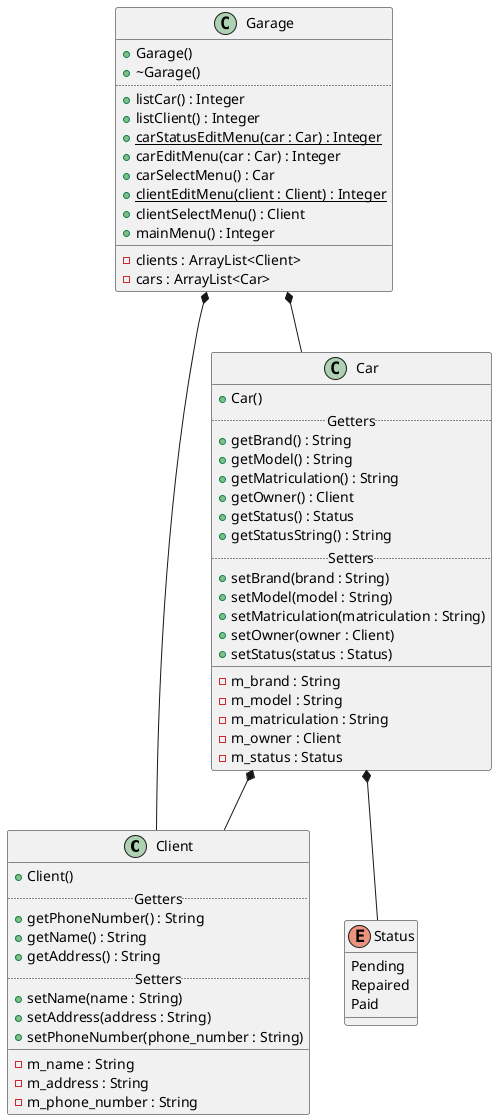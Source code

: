 @startuml
class Client {
    + Client()
    .. Getters ..
    + getPhoneNumber() : String
    + getName() : String
    + getAddress() : String
    .. Setters ..
    + setName(name : String)
    + setAddress(address : String)
    + setPhoneNumber(phone_number : String)
    __
    - m_name : String
    - m_address : String
    - m_phone_number : String
}

enum Status {
    Pending
    Repaired
    Paid
}

class Car {
    + Car()
    .. Getters ..
    + getBrand() : String
    + getModel() : String
    + getMatriculation() : String
    + getOwner() : Client
    + getStatus() : Status
    + getStatusString() : String
    .. Setters ..
    + setBrand(brand : String)
    + setModel(model : String)
    + setMatriculation(matriculation : String)
    + setOwner(owner : Client)
    + setStatus(status : Status)
    __
    - m_brand : String
    - m_model : String
    - m_matriculation : String
    - m_owner : Client
    - m_status : Status
}

class Garage {
    + Garage()
    + ~Garage()
    ..
    + listCar() : Integer
    + listClient() : Integer
    + {static} carStatusEditMenu(car : Car) : Integer
    + carEditMenu(car : Car) : Integer
    + carSelectMenu() : Car
    + {static} clientEditMenu(client : Client) : Integer
    + clientSelectMenu() : Client
    + mainMenu() : Integer
    __
    - clients : ArrayList<Client>
    - cars : ArrayList<Car>
}

Car *-- Client
Car *-- Status
Garage *-- Client
Garage *-- Car

@enduml
